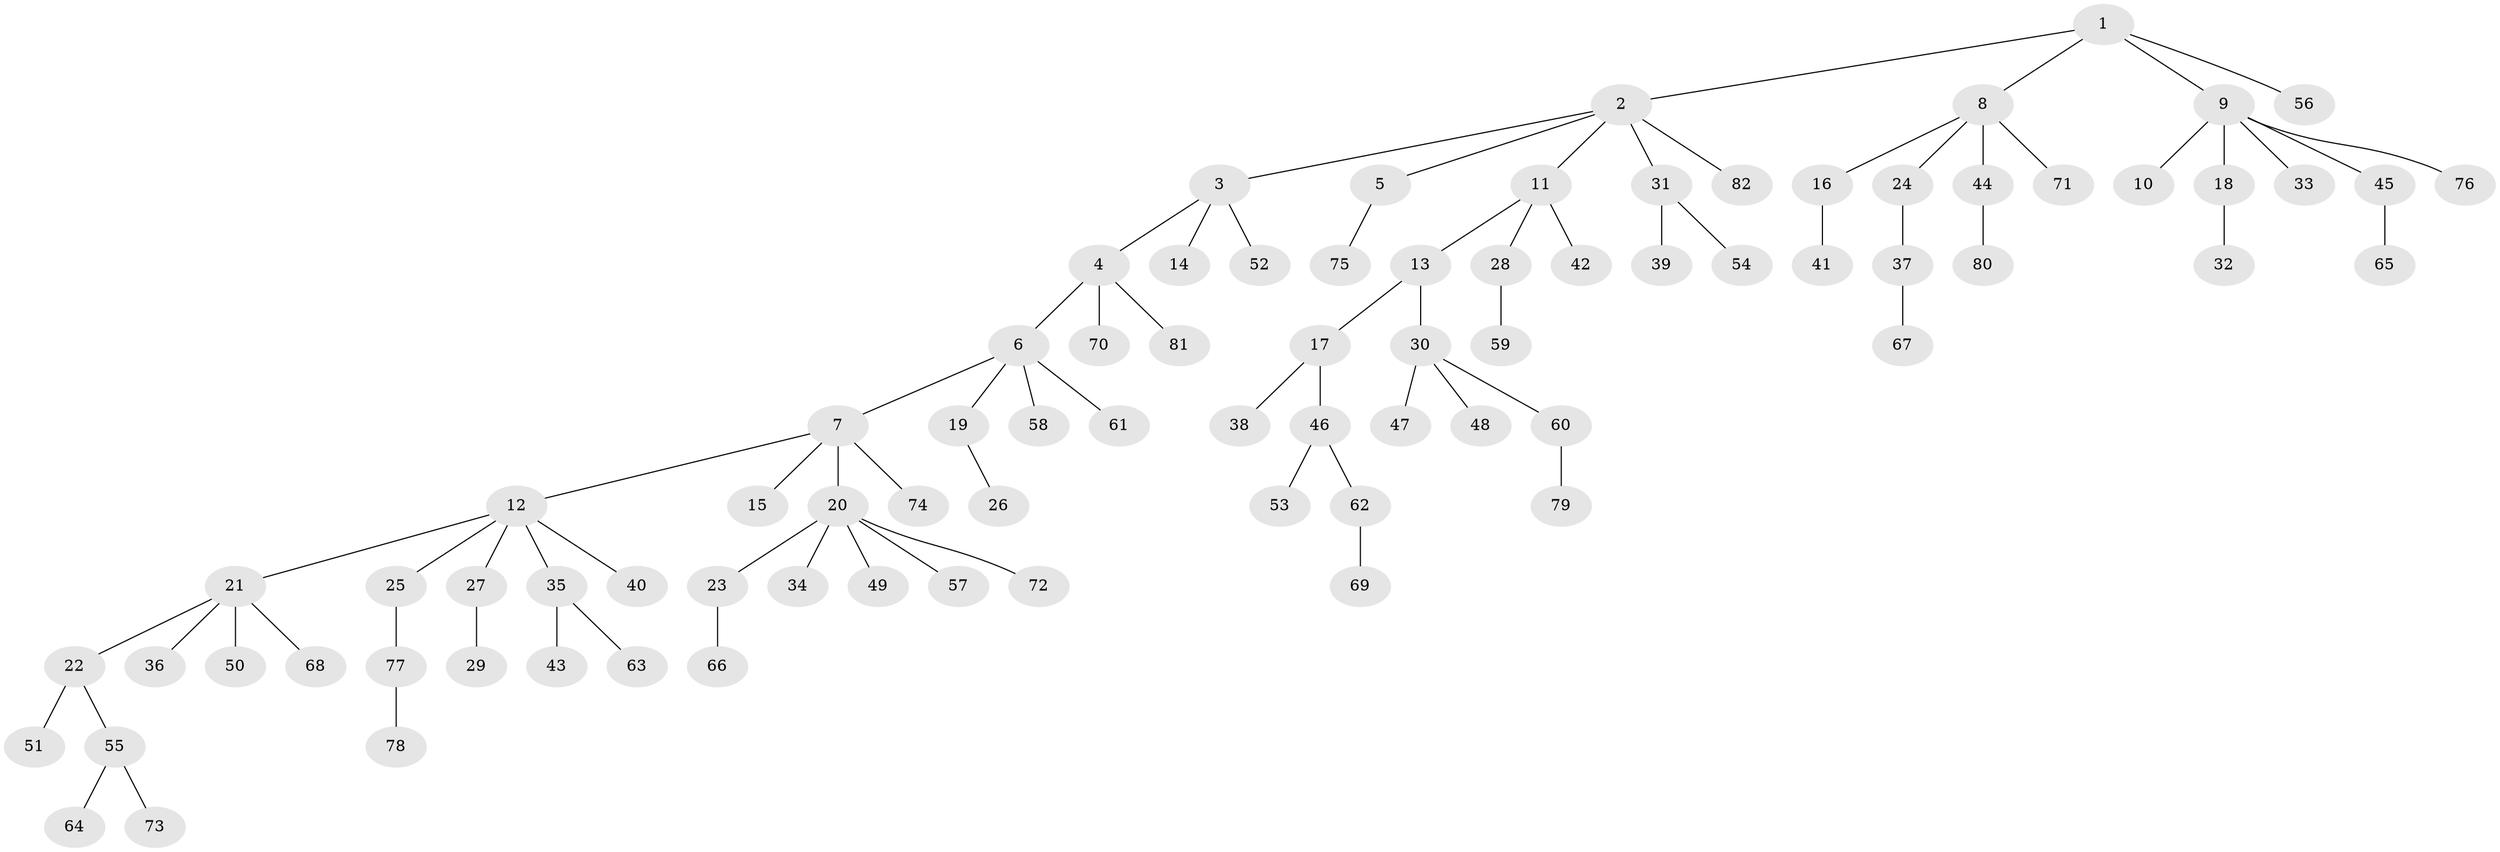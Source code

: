// Generated by graph-tools (version 1.1) at 2025/26/03/09/25 03:26:24]
// undirected, 82 vertices, 81 edges
graph export_dot {
graph [start="1"]
  node [color=gray90,style=filled];
  1;
  2;
  3;
  4;
  5;
  6;
  7;
  8;
  9;
  10;
  11;
  12;
  13;
  14;
  15;
  16;
  17;
  18;
  19;
  20;
  21;
  22;
  23;
  24;
  25;
  26;
  27;
  28;
  29;
  30;
  31;
  32;
  33;
  34;
  35;
  36;
  37;
  38;
  39;
  40;
  41;
  42;
  43;
  44;
  45;
  46;
  47;
  48;
  49;
  50;
  51;
  52;
  53;
  54;
  55;
  56;
  57;
  58;
  59;
  60;
  61;
  62;
  63;
  64;
  65;
  66;
  67;
  68;
  69;
  70;
  71;
  72;
  73;
  74;
  75;
  76;
  77;
  78;
  79;
  80;
  81;
  82;
  1 -- 2;
  1 -- 8;
  1 -- 9;
  1 -- 56;
  2 -- 3;
  2 -- 5;
  2 -- 11;
  2 -- 31;
  2 -- 82;
  3 -- 4;
  3 -- 14;
  3 -- 52;
  4 -- 6;
  4 -- 70;
  4 -- 81;
  5 -- 75;
  6 -- 7;
  6 -- 19;
  6 -- 58;
  6 -- 61;
  7 -- 12;
  7 -- 15;
  7 -- 20;
  7 -- 74;
  8 -- 16;
  8 -- 24;
  8 -- 44;
  8 -- 71;
  9 -- 10;
  9 -- 18;
  9 -- 33;
  9 -- 45;
  9 -- 76;
  11 -- 13;
  11 -- 28;
  11 -- 42;
  12 -- 21;
  12 -- 25;
  12 -- 27;
  12 -- 35;
  12 -- 40;
  13 -- 17;
  13 -- 30;
  16 -- 41;
  17 -- 38;
  17 -- 46;
  18 -- 32;
  19 -- 26;
  20 -- 23;
  20 -- 34;
  20 -- 49;
  20 -- 57;
  20 -- 72;
  21 -- 22;
  21 -- 36;
  21 -- 50;
  21 -- 68;
  22 -- 51;
  22 -- 55;
  23 -- 66;
  24 -- 37;
  25 -- 77;
  27 -- 29;
  28 -- 59;
  30 -- 47;
  30 -- 48;
  30 -- 60;
  31 -- 39;
  31 -- 54;
  35 -- 43;
  35 -- 63;
  37 -- 67;
  44 -- 80;
  45 -- 65;
  46 -- 53;
  46 -- 62;
  55 -- 64;
  55 -- 73;
  60 -- 79;
  62 -- 69;
  77 -- 78;
}
